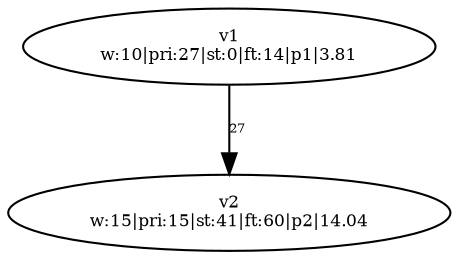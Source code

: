 digraph {
	v1 [label="v1
w:10|pri:27|st:0|ft:14|p1|3.81" fontsize=8.0]
	v2 [label="v2
w:15|pri:15|st:41|ft:60|p2|14.04" fontsize=8.0]
	v1 -> v2 [label=27 constraint=true fontsize=6.0]
}
